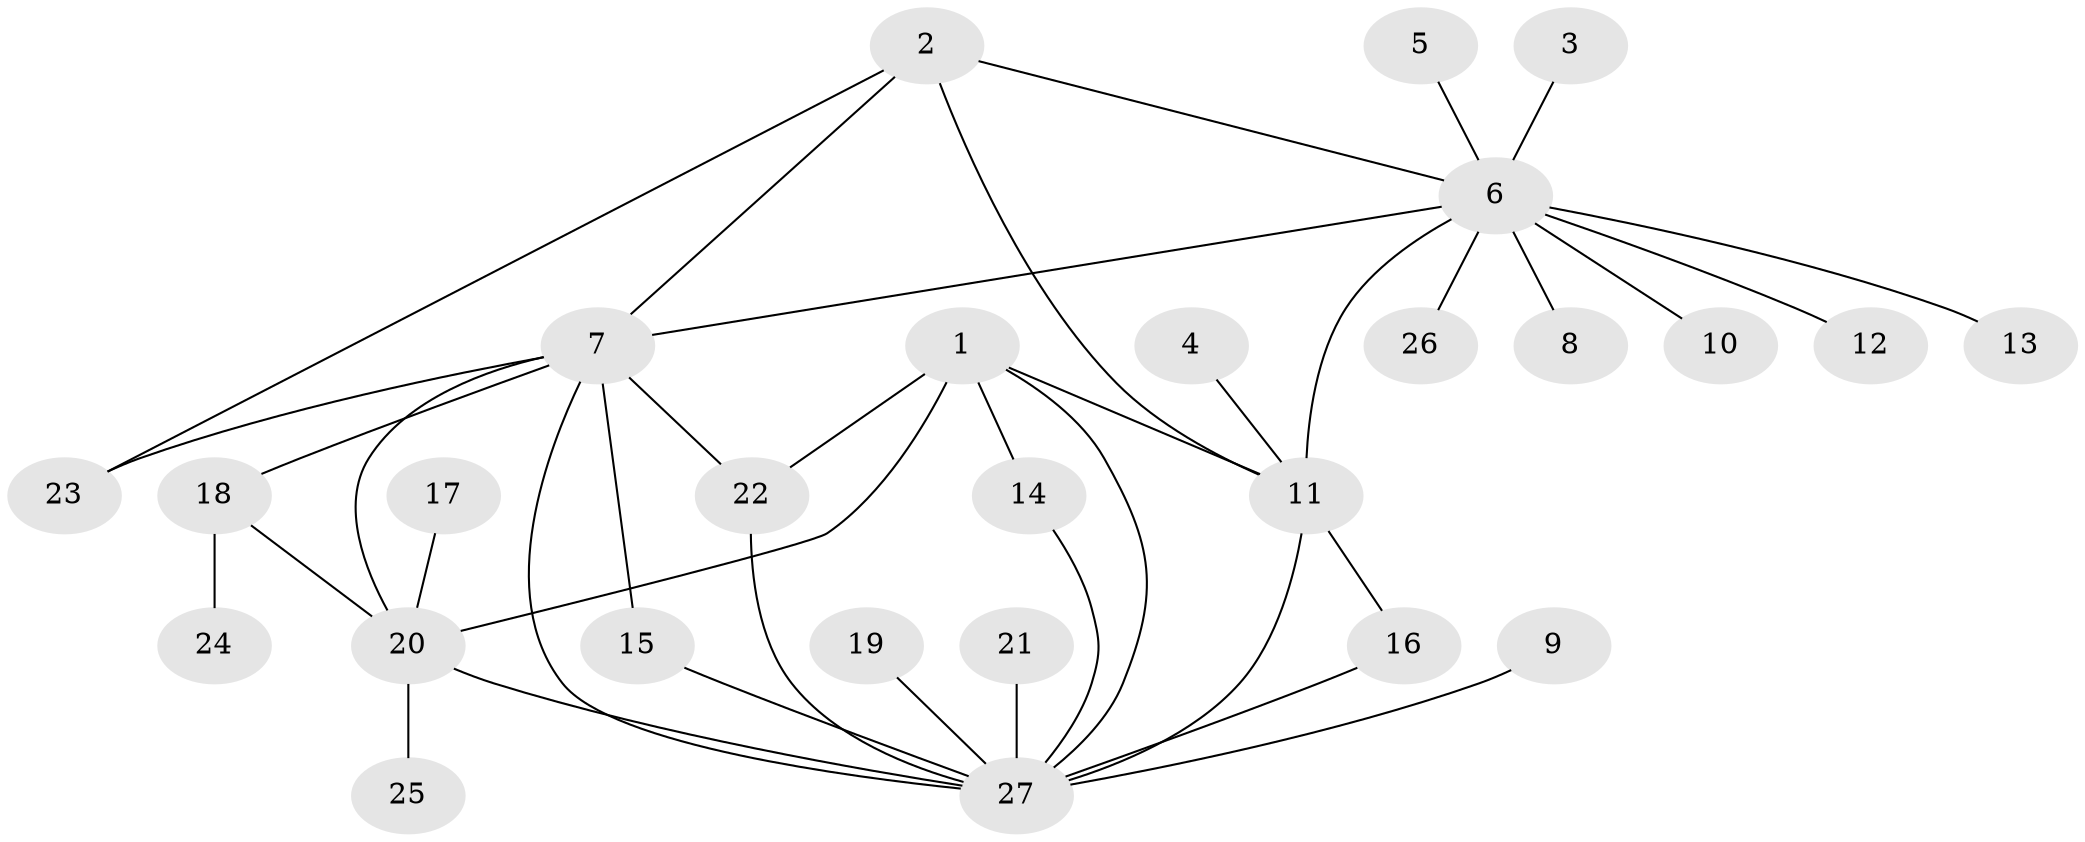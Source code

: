 // original degree distribution, {5: 0.05660377358490566, 8: 0.03773584905660377, 12: 0.018867924528301886, 3: 0.05660377358490566, 13: 0.018867924528301886, 4: 0.05660377358490566, 2: 0.24528301886792453, 1: 0.5094339622641509}
// Generated by graph-tools (version 1.1) at 2025/02/03/09/25 03:02:44]
// undirected, 27 vertices, 39 edges
graph export_dot {
graph [start="1"]
  node [color=gray90,style=filled];
  1;
  2;
  3;
  4;
  5;
  6;
  7;
  8;
  9;
  10;
  11;
  12;
  13;
  14;
  15;
  16;
  17;
  18;
  19;
  20;
  21;
  22;
  23;
  24;
  25;
  26;
  27;
  1 -- 11 [weight=1.0];
  1 -- 14 [weight=1.0];
  1 -- 20 [weight=1.0];
  1 -- 22 [weight=1.0];
  1 -- 27 [weight=1.0];
  2 -- 6 [weight=1.0];
  2 -- 7 [weight=1.0];
  2 -- 11 [weight=1.0];
  2 -- 23 [weight=1.0];
  3 -- 6 [weight=1.0];
  4 -- 11 [weight=1.0];
  5 -- 6 [weight=1.0];
  6 -- 7 [weight=1.0];
  6 -- 8 [weight=1.0];
  6 -- 10 [weight=1.0];
  6 -- 11 [weight=1.0];
  6 -- 12 [weight=1.0];
  6 -- 13 [weight=1.0];
  6 -- 26 [weight=1.0];
  7 -- 15 [weight=1.0];
  7 -- 18 [weight=1.0];
  7 -- 20 [weight=1.0];
  7 -- 22 [weight=1.0];
  7 -- 23 [weight=1.0];
  7 -- 27 [weight=1.0];
  9 -- 27 [weight=1.0];
  11 -- 16 [weight=1.0];
  11 -- 27 [weight=1.0];
  14 -- 27 [weight=1.0];
  15 -- 27 [weight=1.0];
  16 -- 27 [weight=1.0];
  17 -- 20 [weight=1.0];
  18 -- 20 [weight=1.0];
  18 -- 24 [weight=1.0];
  19 -- 27 [weight=1.0];
  20 -- 25 [weight=1.0];
  20 -- 27 [weight=1.0];
  21 -- 27 [weight=1.0];
  22 -- 27 [weight=1.0];
}
